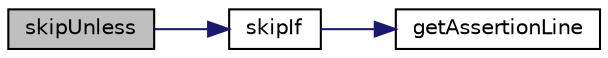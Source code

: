 digraph "skipUnless"
{
  edge [fontname="Helvetica",fontsize="10",labelfontname="Helvetica",labelfontsize="10"];
  node [fontname="Helvetica",fontsize="10",shape=record];
  rankdir="LR";
  Node1 [label="skipUnless",height=0.2,width=0.4,color="black", fillcolor="grey75", style="filled" fontcolor="black"];
  Node1 -> Node2 [color="midnightblue",fontsize="10",style="solid",fontname="Helvetica"];
  Node2 [label="skipIf",height=0.2,width=0.4,color="black", fillcolor="white", style="filled",URL="$class_simple_test_case.html#a951582860e52ec68e4299518b36bd8af"];
  Node2 -> Node3 [color="midnightblue",fontsize="10",style="solid",fontname="Helvetica"];
  Node3 [label="getAssertionLine",height=0.2,width=0.4,color="black", fillcolor="white", style="filled",URL="$class_simple_test_case.html#a4389a897171547fc4545f56a75bf0c9f"];
}
